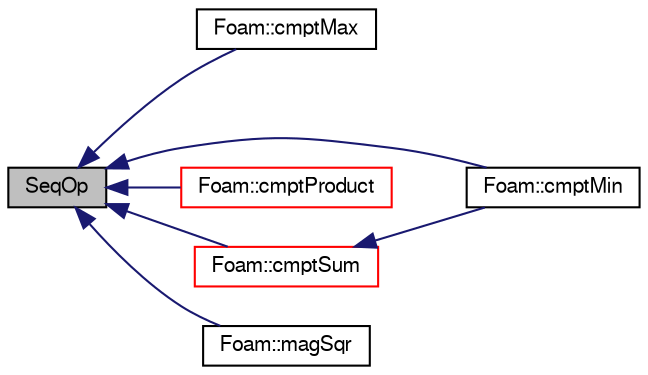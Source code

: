digraph "SeqOp"
{
  bgcolor="transparent";
  edge [fontname="FreeSans",fontsize="10",labelfontname="FreeSans",labelfontsize="10"];
  node [fontname="FreeSans",fontsize="10",shape=record];
  rankdir="LR";
  Node7 [label="SeqOp",height=0.2,width=0.4,color="black", fillcolor="grey75", style="filled", fontcolor="black"];
  Node7 -> Node8 [dir="back",color="midnightblue",fontsize="10",style="solid",fontname="FreeSans"];
  Node8 [label="Foam::cmptMax",height=0.2,width=0.4,color="black",URL="$a21124.html#a803418912e45ff3d958aebdf96475fa8"];
  Node7 -> Node9 [dir="back",color="midnightblue",fontsize="10",style="solid",fontname="FreeSans"];
  Node9 [label="Foam::cmptMin",height=0.2,width=0.4,color="black",URL="$a21124.html#a874f7a58758cd8c979855afb4baf8d2b"];
  Node7 -> Node10 [dir="back",color="midnightblue",fontsize="10",style="solid",fontname="FreeSans"];
  Node10 [label="Foam::cmptProduct",height=0.2,width=0.4,color="red",URL="$a21124.html#a43efbf7dd7cb35751a70f798be574555"];
  Node7 -> Node13 [dir="back",color="midnightblue",fontsize="10",style="solid",fontname="FreeSans"];
  Node13 [label="Foam::cmptSum",height=0.2,width=0.4,color="red",URL="$a21124.html#a856e2ab6c2bb530a1e314c9d4188f8f0"];
  Node13 -> Node9 [dir="back",color="midnightblue",fontsize="10",style="solid",fontname="FreeSans"];
  Node7 -> Node152 [dir="back",color="midnightblue",fontsize="10",style="solid",fontname="FreeSans"];
  Node152 [label="Foam::magSqr",height=0.2,width=0.4,color="black",URL="$a21124.html#a6558904385cd7417299ef85b5da01de6"];
}
